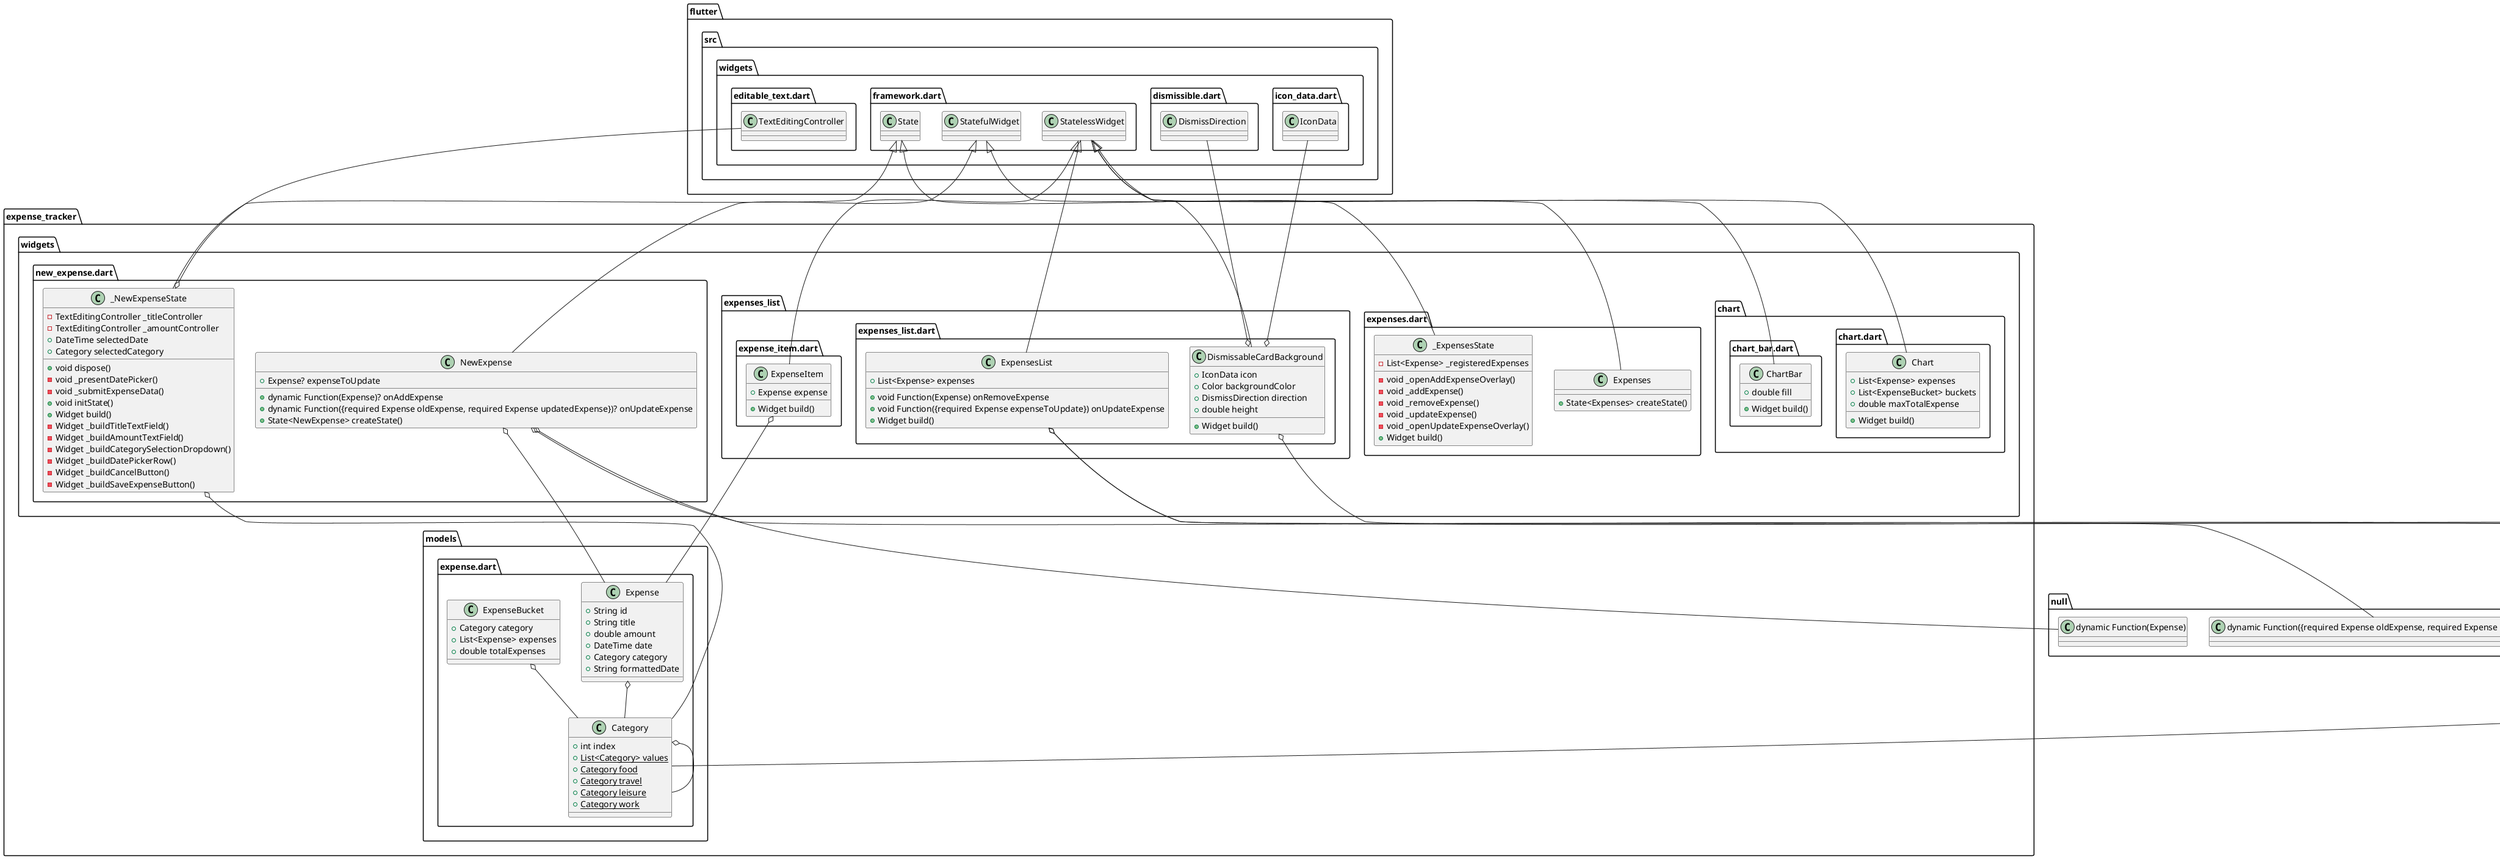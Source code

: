 @startuml
set namespaceSeparator ::

class "expense_tracker::models::expense.dart::Expense" {
  +String id
  +String title
  +double amount
  +DateTime date
  +Category category
  +String formattedDate
}

"expense_tracker::models::expense.dart::Expense" o-- "expense_tracker::models::expense.dart::Category"

class "expense_tracker::models::expense.dart::ExpenseBucket" {
  +Category category
  +List<Expense> expenses
  +double totalExpenses
}

"expense_tracker::models::expense.dart::ExpenseBucket" o-- "expense_tracker::models::expense.dart::Category"

class "expense_tracker::models::expense.dart::Category" {
  +int index
  {static} +List<Category> values
  {static} +Category food
  {static} +Category travel
  {static} +Category leisure
  {static} +Category work
}

"expense_tracker::models::expense.dart::Category" o-- "expense_tracker::models::expense.dart::Category"
"dart::core::Enum" <|-- "expense_tracker::models::expense.dart::Category"

class "expense_tracker::widgets::chart::chart.dart::Chart" {
  +List<Expense> expenses
  +List<ExpenseBucket> buckets
  +double maxTotalExpense
  +Widget build()
}

"flutter::src::widgets::framework.dart::StatelessWidget" <|-- "expense_tracker::widgets::chart::chart.dart::Chart"

class "expense_tracker::widgets::chart::chart_bar.dart::ChartBar" {
  +double fill
  +Widget build()
}

"flutter::src::widgets::framework.dart::StatelessWidget" <|-- "expense_tracker::widgets::chart::chart_bar.dart::ChartBar"

class "expense_tracker::widgets::expenses.dart::Expenses" {
  +State<Expenses> createState()
}

"flutter::src::widgets::framework.dart::StatefulWidget" <|-- "expense_tracker::widgets::expenses.dart::Expenses"

class "expense_tracker::widgets::expenses.dart::_ExpensesState" {
  -List<Expense> _registeredExpenses
  -void _openAddExpenseOverlay()
  -void _addExpense()
  -void _removeExpense()
  -void _updateExpense()
  -void _openUpdateExpenseOverlay()
  +Widget build()
}

"flutter::src::widgets::framework.dart::State" <|-- "expense_tracker::widgets::expenses.dart::_ExpensesState"

class "expense_tracker::widgets::expenses_list::expenses_list.dart::ExpensesList" {
  +List<Expense> expenses
  +void Function(Expense) onRemoveExpense
  +void Function({required Expense expenseToUpdate}) onUpdateExpense
  +Widget build()
}

"expense_tracker::widgets::expenses_list::expenses_list.dart::ExpensesList" o-- "null::void Function(Expense)"
"expense_tracker::widgets::expenses_list::expenses_list.dart::ExpensesList" o-- "null::void Function({required Expense expenseToUpdate})"
"flutter::src::widgets::framework.dart::StatelessWidget" <|-- "expense_tracker::widgets::expenses_list::expenses_list.dart::ExpensesList"

class "expense_tracker::widgets::expenses_list::expenses_list.dart::DismissableCardBackground" {
  +IconData icon
  +Color backgroundColor
  +DismissDirection direction
  +double height
  +Widget build()
}

"expense_tracker::widgets::expenses_list::expenses_list.dart::DismissableCardBackground" o-- "flutter::src::widgets::icon_data.dart::IconData"
"expense_tracker::widgets::expenses_list::expenses_list.dart::DismissableCardBackground" o-- "dart::ui::Color"
"expense_tracker::widgets::expenses_list::expenses_list.dart::DismissableCardBackground" o-- "flutter::src::widgets::dismissible.dart::DismissDirection"
"flutter::src::widgets::framework.dart::StatelessWidget" <|-- "expense_tracker::widgets::expenses_list::expenses_list.dart::DismissableCardBackground"

class "expense_tracker::widgets::expenses_list::expense_item.dart::ExpenseItem" {
  +Expense expense
  +Widget build()
}

"expense_tracker::widgets::expenses_list::expense_item.dart::ExpenseItem" o-- "expense_tracker::models::expense.dart::Expense"
"flutter::src::widgets::framework.dart::StatelessWidget" <|-- "expense_tracker::widgets::expenses_list::expense_item.dart::ExpenseItem"

class "expense_tracker::widgets::new_expense.dart::NewExpense" {
  +dynamic Function(Expense)? onAddExpense
  +dynamic Function({required Expense oldExpense, required Expense updatedExpense})? onUpdateExpense
  +Expense? expenseToUpdate
  +State<NewExpense> createState()
}

"expense_tracker::widgets::new_expense.dart::NewExpense" o-- "null::dynamic Function(Expense)"
"expense_tracker::widgets::new_expense.dart::NewExpense" o-- "null::dynamic Function({required Expense oldExpense, required Expense updatedExpense})"
"expense_tracker::widgets::new_expense.dart::NewExpense" o-- "expense_tracker::models::expense.dart::Expense"
"flutter::src::widgets::framework.dart::StatefulWidget" <|-- "expense_tracker::widgets::new_expense.dart::NewExpense"

class "expense_tracker::widgets::new_expense.dart::_NewExpenseState" {
  -TextEditingController _titleController
  -TextEditingController _amountController
  +DateTime selectedDate
  +Category selectedCategory
  +void dispose()
  -void _presentDatePicker()
  -void _submitExpenseData()
  +void initState()
  +Widget build()
  -Widget _buildTitleTextField()
  -Widget _buildAmountTextField()
  -Widget _buildCategorySelectionDropdown()
  -Widget _buildDatePickerRow()
  -Widget _buildCancelButton()
  -Widget _buildSaveExpenseButton()
}

"expense_tracker::widgets::new_expense.dart::_NewExpenseState" o-- "flutter::src::widgets::editable_text.dart::TextEditingController"
"expense_tracker::widgets::new_expense.dart::_NewExpenseState" o-- "expense_tracker::models::expense.dart::Category"
"flutter::src::widgets::framework.dart::State" <|-- "expense_tracker::widgets::new_expense.dart::_NewExpenseState"


@enduml